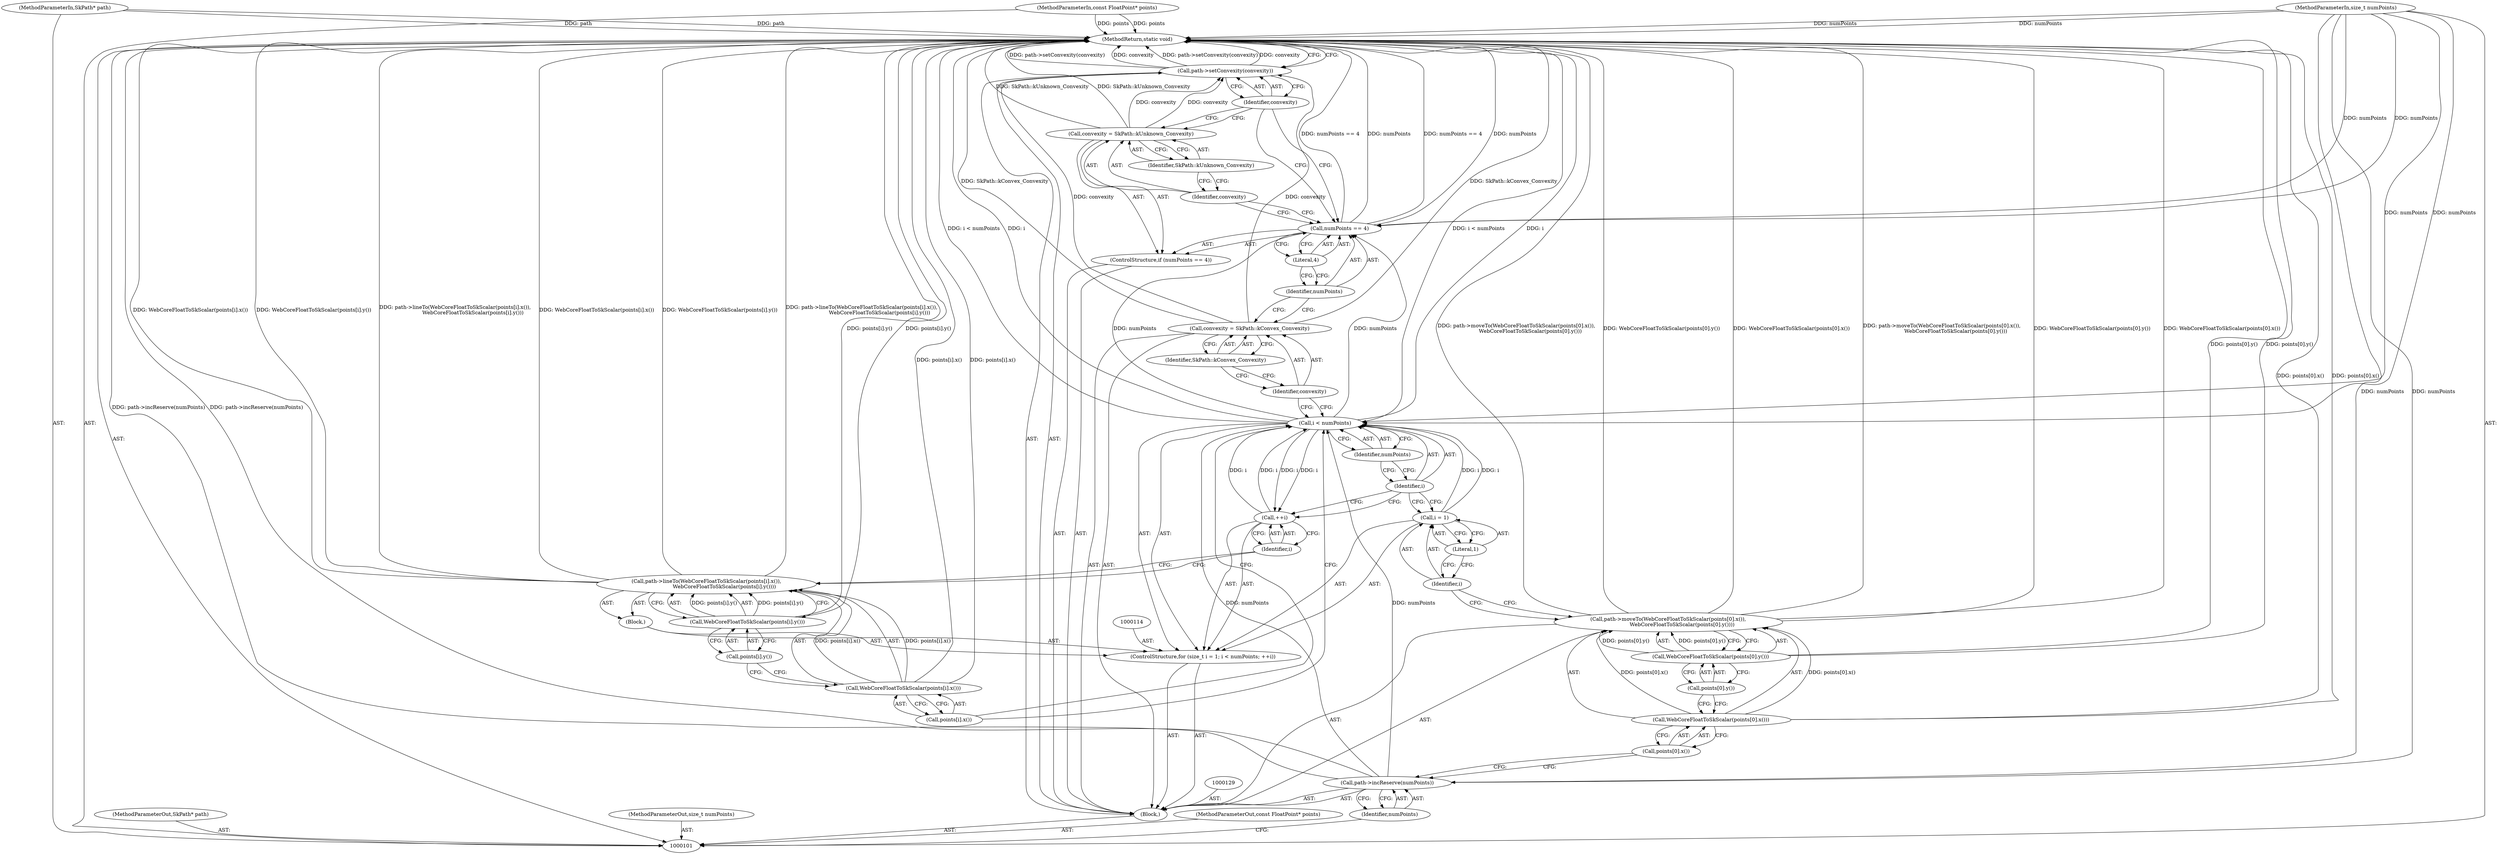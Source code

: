 digraph "0_Chrome_58ffd25567098d8ce9443b7c977382929d163b3d" {
"1000142" [label="(MethodReturn,static void)"];
"1000102" [label="(MethodParameterIn,SkPath* path)"];
"1000205" [label="(MethodParameterOut,SkPath* path)"];
"1000103" [label="(MethodParameterIn,size_t numPoints)"];
"1000206" [label="(MethodParameterOut,size_t numPoints)"];
"1000104" [label="(MethodParameterIn,const FloatPoint* points)"];
"1000207" [label="(MethodParameterOut,const FloatPoint* points)"];
"1000130" [label="(Call,convexity = SkPath::kConvex_Convexity)"];
"1000131" [label="(Identifier,convexity)"];
"1000132" [label="(Identifier,SkPath::kConvex_Convexity)"];
"1000136" [label="(Literal,4)"];
"1000133" [label="(ControlStructure,if (numPoints == 4))"];
"1000134" [label="(Call,numPoints == 4)"];
"1000135" [label="(Identifier,numPoints)"];
"1000139" [label="(Identifier,SkPath::kUnknown_Convexity)"];
"1000137" [label="(Call,convexity = SkPath::kUnknown_Convexity)"];
"1000138" [label="(Identifier,convexity)"];
"1000105" [label="(Block,)"];
"1000141" [label="(Identifier,convexity)"];
"1000140" [label="(Call,path->setConvexity(convexity))"];
"1000107" [label="(Identifier,numPoints)"];
"1000106" [label="(Call,path->incReserve(numPoints))"];
"1000109" [label="(Call,WebCoreFloatToSkScalar(points[0].x()))"];
"1000108" [label="(Call,path->moveTo(WebCoreFloatToSkScalar(points[0].x()),\n                 WebCoreFloatToSkScalar(points[0].y())))"];
"1000110" [label="(Call,points[0].x())"];
"1000111" [label="(Call,WebCoreFloatToSkScalar(points[0].y()))"];
"1000112" [label="(Call,points[0].y())"];
"1000115" [label="(Call,i = 1)"];
"1000116" [label="(Identifier,i)"];
"1000117" [label="(Literal,1)"];
"1000118" [label="(Call,i < numPoints)"];
"1000119" [label="(Identifier,i)"];
"1000120" [label="(Identifier,numPoints)"];
"1000121" [label="(Call,++i)"];
"1000113" [label="(ControlStructure,for (size_t i = 1; i < numPoints; ++i))"];
"1000122" [label="(Identifier,i)"];
"1000123" [label="(Block,)"];
"1000125" [label="(Call,WebCoreFloatToSkScalar(points[i].x()))"];
"1000126" [label="(Call,points[i].x())"];
"1000124" [label="(Call,path->lineTo(WebCoreFloatToSkScalar(points[i].x()),\n                      WebCoreFloatToSkScalar(points[i].y())))"];
"1000127" [label="(Call,WebCoreFloatToSkScalar(points[i].y()))"];
"1000128" [label="(Call,points[i].y())"];
"1000142" -> "1000101"  [label="AST: "];
"1000142" -> "1000140"  [label="CFG: "];
"1000124" -> "1000142"  [label="DDG: WebCoreFloatToSkScalar(points[i].x())"];
"1000124" -> "1000142"  [label="DDG: WebCoreFloatToSkScalar(points[i].y())"];
"1000124" -> "1000142"  [label="DDG: path->lineTo(WebCoreFloatToSkScalar(points[i].x()),\n                      WebCoreFloatToSkScalar(points[i].y()))"];
"1000108" -> "1000142"  [label="DDG: path->moveTo(WebCoreFloatToSkScalar(points[0].x()),\n                 WebCoreFloatToSkScalar(points[0].y()))"];
"1000108" -> "1000142"  [label="DDG: WebCoreFloatToSkScalar(points[0].y())"];
"1000108" -> "1000142"  [label="DDG: WebCoreFloatToSkScalar(points[0].x())"];
"1000104" -> "1000142"  [label="DDG: points"];
"1000140" -> "1000142"  [label="DDG: path->setConvexity(convexity)"];
"1000140" -> "1000142"  [label="DDG: convexity"];
"1000118" -> "1000142"  [label="DDG: i < numPoints"];
"1000118" -> "1000142"  [label="DDG: i"];
"1000127" -> "1000142"  [label="DDG: points[i].y()"];
"1000125" -> "1000142"  [label="DDG: points[i].x()"];
"1000130" -> "1000142"  [label="DDG: SkPath::kConvex_Convexity"];
"1000137" -> "1000142"  [label="DDG: SkPath::kUnknown_Convexity"];
"1000103" -> "1000142"  [label="DDG: numPoints"];
"1000134" -> "1000142"  [label="DDG: numPoints == 4"];
"1000134" -> "1000142"  [label="DDG: numPoints"];
"1000102" -> "1000142"  [label="DDG: path"];
"1000111" -> "1000142"  [label="DDG: points[0].y()"];
"1000109" -> "1000142"  [label="DDG: points[0].x()"];
"1000106" -> "1000142"  [label="DDG: path->incReserve(numPoints)"];
"1000102" -> "1000101"  [label="AST: "];
"1000102" -> "1000142"  [label="DDG: path"];
"1000205" -> "1000101"  [label="AST: "];
"1000103" -> "1000101"  [label="AST: "];
"1000103" -> "1000142"  [label="DDG: numPoints"];
"1000103" -> "1000106"  [label="DDG: numPoints"];
"1000103" -> "1000118"  [label="DDG: numPoints"];
"1000103" -> "1000134"  [label="DDG: numPoints"];
"1000206" -> "1000101"  [label="AST: "];
"1000104" -> "1000101"  [label="AST: "];
"1000104" -> "1000142"  [label="DDG: points"];
"1000207" -> "1000101"  [label="AST: "];
"1000130" -> "1000105"  [label="AST: "];
"1000130" -> "1000132"  [label="CFG: "];
"1000131" -> "1000130"  [label="AST: "];
"1000132" -> "1000130"  [label="AST: "];
"1000135" -> "1000130"  [label="CFG: "];
"1000130" -> "1000142"  [label="DDG: SkPath::kConvex_Convexity"];
"1000130" -> "1000140"  [label="DDG: convexity"];
"1000131" -> "1000130"  [label="AST: "];
"1000131" -> "1000118"  [label="CFG: "];
"1000132" -> "1000131"  [label="CFG: "];
"1000132" -> "1000130"  [label="AST: "];
"1000132" -> "1000131"  [label="CFG: "];
"1000130" -> "1000132"  [label="CFG: "];
"1000136" -> "1000134"  [label="AST: "];
"1000136" -> "1000135"  [label="CFG: "];
"1000134" -> "1000136"  [label="CFG: "];
"1000133" -> "1000105"  [label="AST: "];
"1000134" -> "1000133"  [label="AST: "];
"1000137" -> "1000133"  [label="AST: "];
"1000134" -> "1000133"  [label="AST: "];
"1000134" -> "1000136"  [label="CFG: "];
"1000135" -> "1000134"  [label="AST: "];
"1000136" -> "1000134"  [label="AST: "];
"1000138" -> "1000134"  [label="CFG: "];
"1000141" -> "1000134"  [label="CFG: "];
"1000134" -> "1000142"  [label="DDG: numPoints == 4"];
"1000134" -> "1000142"  [label="DDG: numPoints"];
"1000118" -> "1000134"  [label="DDG: numPoints"];
"1000103" -> "1000134"  [label="DDG: numPoints"];
"1000135" -> "1000134"  [label="AST: "];
"1000135" -> "1000130"  [label="CFG: "];
"1000136" -> "1000135"  [label="CFG: "];
"1000139" -> "1000137"  [label="AST: "];
"1000139" -> "1000138"  [label="CFG: "];
"1000137" -> "1000139"  [label="CFG: "];
"1000137" -> "1000133"  [label="AST: "];
"1000137" -> "1000139"  [label="CFG: "];
"1000138" -> "1000137"  [label="AST: "];
"1000139" -> "1000137"  [label="AST: "];
"1000141" -> "1000137"  [label="CFG: "];
"1000137" -> "1000142"  [label="DDG: SkPath::kUnknown_Convexity"];
"1000137" -> "1000140"  [label="DDG: convexity"];
"1000138" -> "1000137"  [label="AST: "];
"1000138" -> "1000134"  [label="CFG: "];
"1000139" -> "1000138"  [label="CFG: "];
"1000105" -> "1000101"  [label="AST: "];
"1000106" -> "1000105"  [label="AST: "];
"1000108" -> "1000105"  [label="AST: "];
"1000113" -> "1000105"  [label="AST: "];
"1000129" -> "1000105"  [label="AST: "];
"1000130" -> "1000105"  [label="AST: "];
"1000133" -> "1000105"  [label="AST: "];
"1000140" -> "1000105"  [label="AST: "];
"1000141" -> "1000140"  [label="AST: "];
"1000141" -> "1000137"  [label="CFG: "];
"1000141" -> "1000134"  [label="CFG: "];
"1000140" -> "1000141"  [label="CFG: "];
"1000140" -> "1000105"  [label="AST: "];
"1000140" -> "1000141"  [label="CFG: "];
"1000141" -> "1000140"  [label="AST: "];
"1000142" -> "1000140"  [label="CFG: "];
"1000140" -> "1000142"  [label="DDG: path->setConvexity(convexity)"];
"1000140" -> "1000142"  [label="DDG: convexity"];
"1000137" -> "1000140"  [label="DDG: convexity"];
"1000130" -> "1000140"  [label="DDG: convexity"];
"1000107" -> "1000106"  [label="AST: "];
"1000107" -> "1000101"  [label="CFG: "];
"1000106" -> "1000107"  [label="CFG: "];
"1000106" -> "1000105"  [label="AST: "];
"1000106" -> "1000107"  [label="CFG: "];
"1000107" -> "1000106"  [label="AST: "];
"1000110" -> "1000106"  [label="CFG: "];
"1000106" -> "1000142"  [label="DDG: path->incReserve(numPoints)"];
"1000103" -> "1000106"  [label="DDG: numPoints"];
"1000106" -> "1000118"  [label="DDG: numPoints"];
"1000109" -> "1000108"  [label="AST: "];
"1000109" -> "1000110"  [label="CFG: "];
"1000110" -> "1000109"  [label="AST: "];
"1000112" -> "1000109"  [label="CFG: "];
"1000109" -> "1000142"  [label="DDG: points[0].x()"];
"1000109" -> "1000108"  [label="DDG: points[0].x()"];
"1000108" -> "1000105"  [label="AST: "];
"1000108" -> "1000111"  [label="CFG: "];
"1000109" -> "1000108"  [label="AST: "];
"1000111" -> "1000108"  [label="AST: "];
"1000116" -> "1000108"  [label="CFG: "];
"1000108" -> "1000142"  [label="DDG: path->moveTo(WebCoreFloatToSkScalar(points[0].x()),\n                 WebCoreFloatToSkScalar(points[0].y()))"];
"1000108" -> "1000142"  [label="DDG: WebCoreFloatToSkScalar(points[0].y())"];
"1000108" -> "1000142"  [label="DDG: WebCoreFloatToSkScalar(points[0].x())"];
"1000109" -> "1000108"  [label="DDG: points[0].x()"];
"1000111" -> "1000108"  [label="DDG: points[0].y()"];
"1000110" -> "1000109"  [label="AST: "];
"1000110" -> "1000106"  [label="CFG: "];
"1000109" -> "1000110"  [label="CFG: "];
"1000111" -> "1000108"  [label="AST: "];
"1000111" -> "1000112"  [label="CFG: "];
"1000112" -> "1000111"  [label="AST: "];
"1000108" -> "1000111"  [label="CFG: "];
"1000111" -> "1000142"  [label="DDG: points[0].y()"];
"1000111" -> "1000108"  [label="DDG: points[0].y()"];
"1000112" -> "1000111"  [label="AST: "];
"1000112" -> "1000109"  [label="CFG: "];
"1000111" -> "1000112"  [label="CFG: "];
"1000115" -> "1000113"  [label="AST: "];
"1000115" -> "1000117"  [label="CFG: "];
"1000116" -> "1000115"  [label="AST: "];
"1000117" -> "1000115"  [label="AST: "];
"1000119" -> "1000115"  [label="CFG: "];
"1000115" -> "1000118"  [label="DDG: i"];
"1000116" -> "1000115"  [label="AST: "];
"1000116" -> "1000108"  [label="CFG: "];
"1000117" -> "1000116"  [label="CFG: "];
"1000117" -> "1000115"  [label="AST: "];
"1000117" -> "1000116"  [label="CFG: "];
"1000115" -> "1000117"  [label="CFG: "];
"1000118" -> "1000113"  [label="AST: "];
"1000118" -> "1000120"  [label="CFG: "];
"1000119" -> "1000118"  [label="AST: "];
"1000120" -> "1000118"  [label="AST: "];
"1000126" -> "1000118"  [label="CFG: "];
"1000131" -> "1000118"  [label="CFG: "];
"1000118" -> "1000142"  [label="DDG: i < numPoints"];
"1000118" -> "1000142"  [label="DDG: i"];
"1000121" -> "1000118"  [label="DDG: i"];
"1000115" -> "1000118"  [label="DDG: i"];
"1000106" -> "1000118"  [label="DDG: numPoints"];
"1000103" -> "1000118"  [label="DDG: numPoints"];
"1000118" -> "1000121"  [label="DDG: i"];
"1000118" -> "1000134"  [label="DDG: numPoints"];
"1000119" -> "1000118"  [label="AST: "];
"1000119" -> "1000115"  [label="CFG: "];
"1000119" -> "1000121"  [label="CFG: "];
"1000120" -> "1000119"  [label="CFG: "];
"1000120" -> "1000118"  [label="AST: "];
"1000120" -> "1000119"  [label="CFG: "];
"1000118" -> "1000120"  [label="CFG: "];
"1000121" -> "1000113"  [label="AST: "];
"1000121" -> "1000122"  [label="CFG: "];
"1000122" -> "1000121"  [label="AST: "];
"1000119" -> "1000121"  [label="CFG: "];
"1000121" -> "1000118"  [label="DDG: i"];
"1000118" -> "1000121"  [label="DDG: i"];
"1000113" -> "1000105"  [label="AST: "];
"1000114" -> "1000113"  [label="AST: "];
"1000115" -> "1000113"  [label="AST: "];
"1000118" -> "1000113"  [label="AST: "];
"1000121" -> "1000113"  [label="AST: "];
"1000123" -> "1000113"  [label="AST: "];
"1000122" -> "1000121"  [label="AST: "];
"1000122" -> "1000124"  [label="CFG: "];
"1000121" -> "1000122"  [label="CFG: "];
"1000123" -> "1000113"  [label="AST: "];
"1000124" -> "1000123"  [label="AST: "];
"1000125" -> "1000124"  [label="AST: "];
"1000125" -> "1000126"  [label="CFG: "];
"1000126" -> "1000125"  [label="AST: "];
"1000128" -> "1000125"  [label="CFG: "];
"1000125" -> "1000142"  [label="DDG: points[i].x()"];
"1000125" -> "1000124"  [label="DDG: points[i].x()"];
"1000126" -> "1000125"  [label="AST: "];
"1000126" -> "1000118"  [label="CFG: "];
"1000125" -> "1000126"  [label="CFG: "];
"1000124" -> "1000123"  [label="AST: "];
"1000124" -> "1000127"  [label="CFG: "];
"1000125" -> "1000124"  [label="AST: "];
"1000127" -> "1000124"  [label="AST: "];
"1000122" -> "1000124"  [label="CFG: "];
"1000124" -> "1000142"  [label="DDG: WebCoreFloatToSkScalar(points[i].x())"];
"1000124" -> "1000142"  [label="DDG: WebCoreFloatToSkScalar(points[i].y())"];
"1000124" -> "1000142"  [label="DDG: path->lineTo(WebCoreFloatToSkScalar(points[i].x()),\n                      WebCoreFloatToSkScalar(points[i].y()))"];
"1000125" -> "1000124"  [label="DDG: points[i].x()"];
"1000127" -> "1000124"  [label="DDG: points[i].y()"];
"1000127" -> "1000124"  [label="AST: "];
"1000127" -> "1000128"  [label="CFG: "];
"1000128" -> "1000127"  [label="AST: "];
"1000124" -> "1000127"  [label="CFG: "];
"1000127" -> "1000142"  [label="DDG: points[i].y()"];
"1000127" -> "1000124"  [label="DDG: points[i].y()"];
"1000128" -> "1000127"  [label="AST: "];
"1000128" -> "1000125"  [label="CFG: "];
"1000127" -> "1000128"  [label="CFG: "];
}

